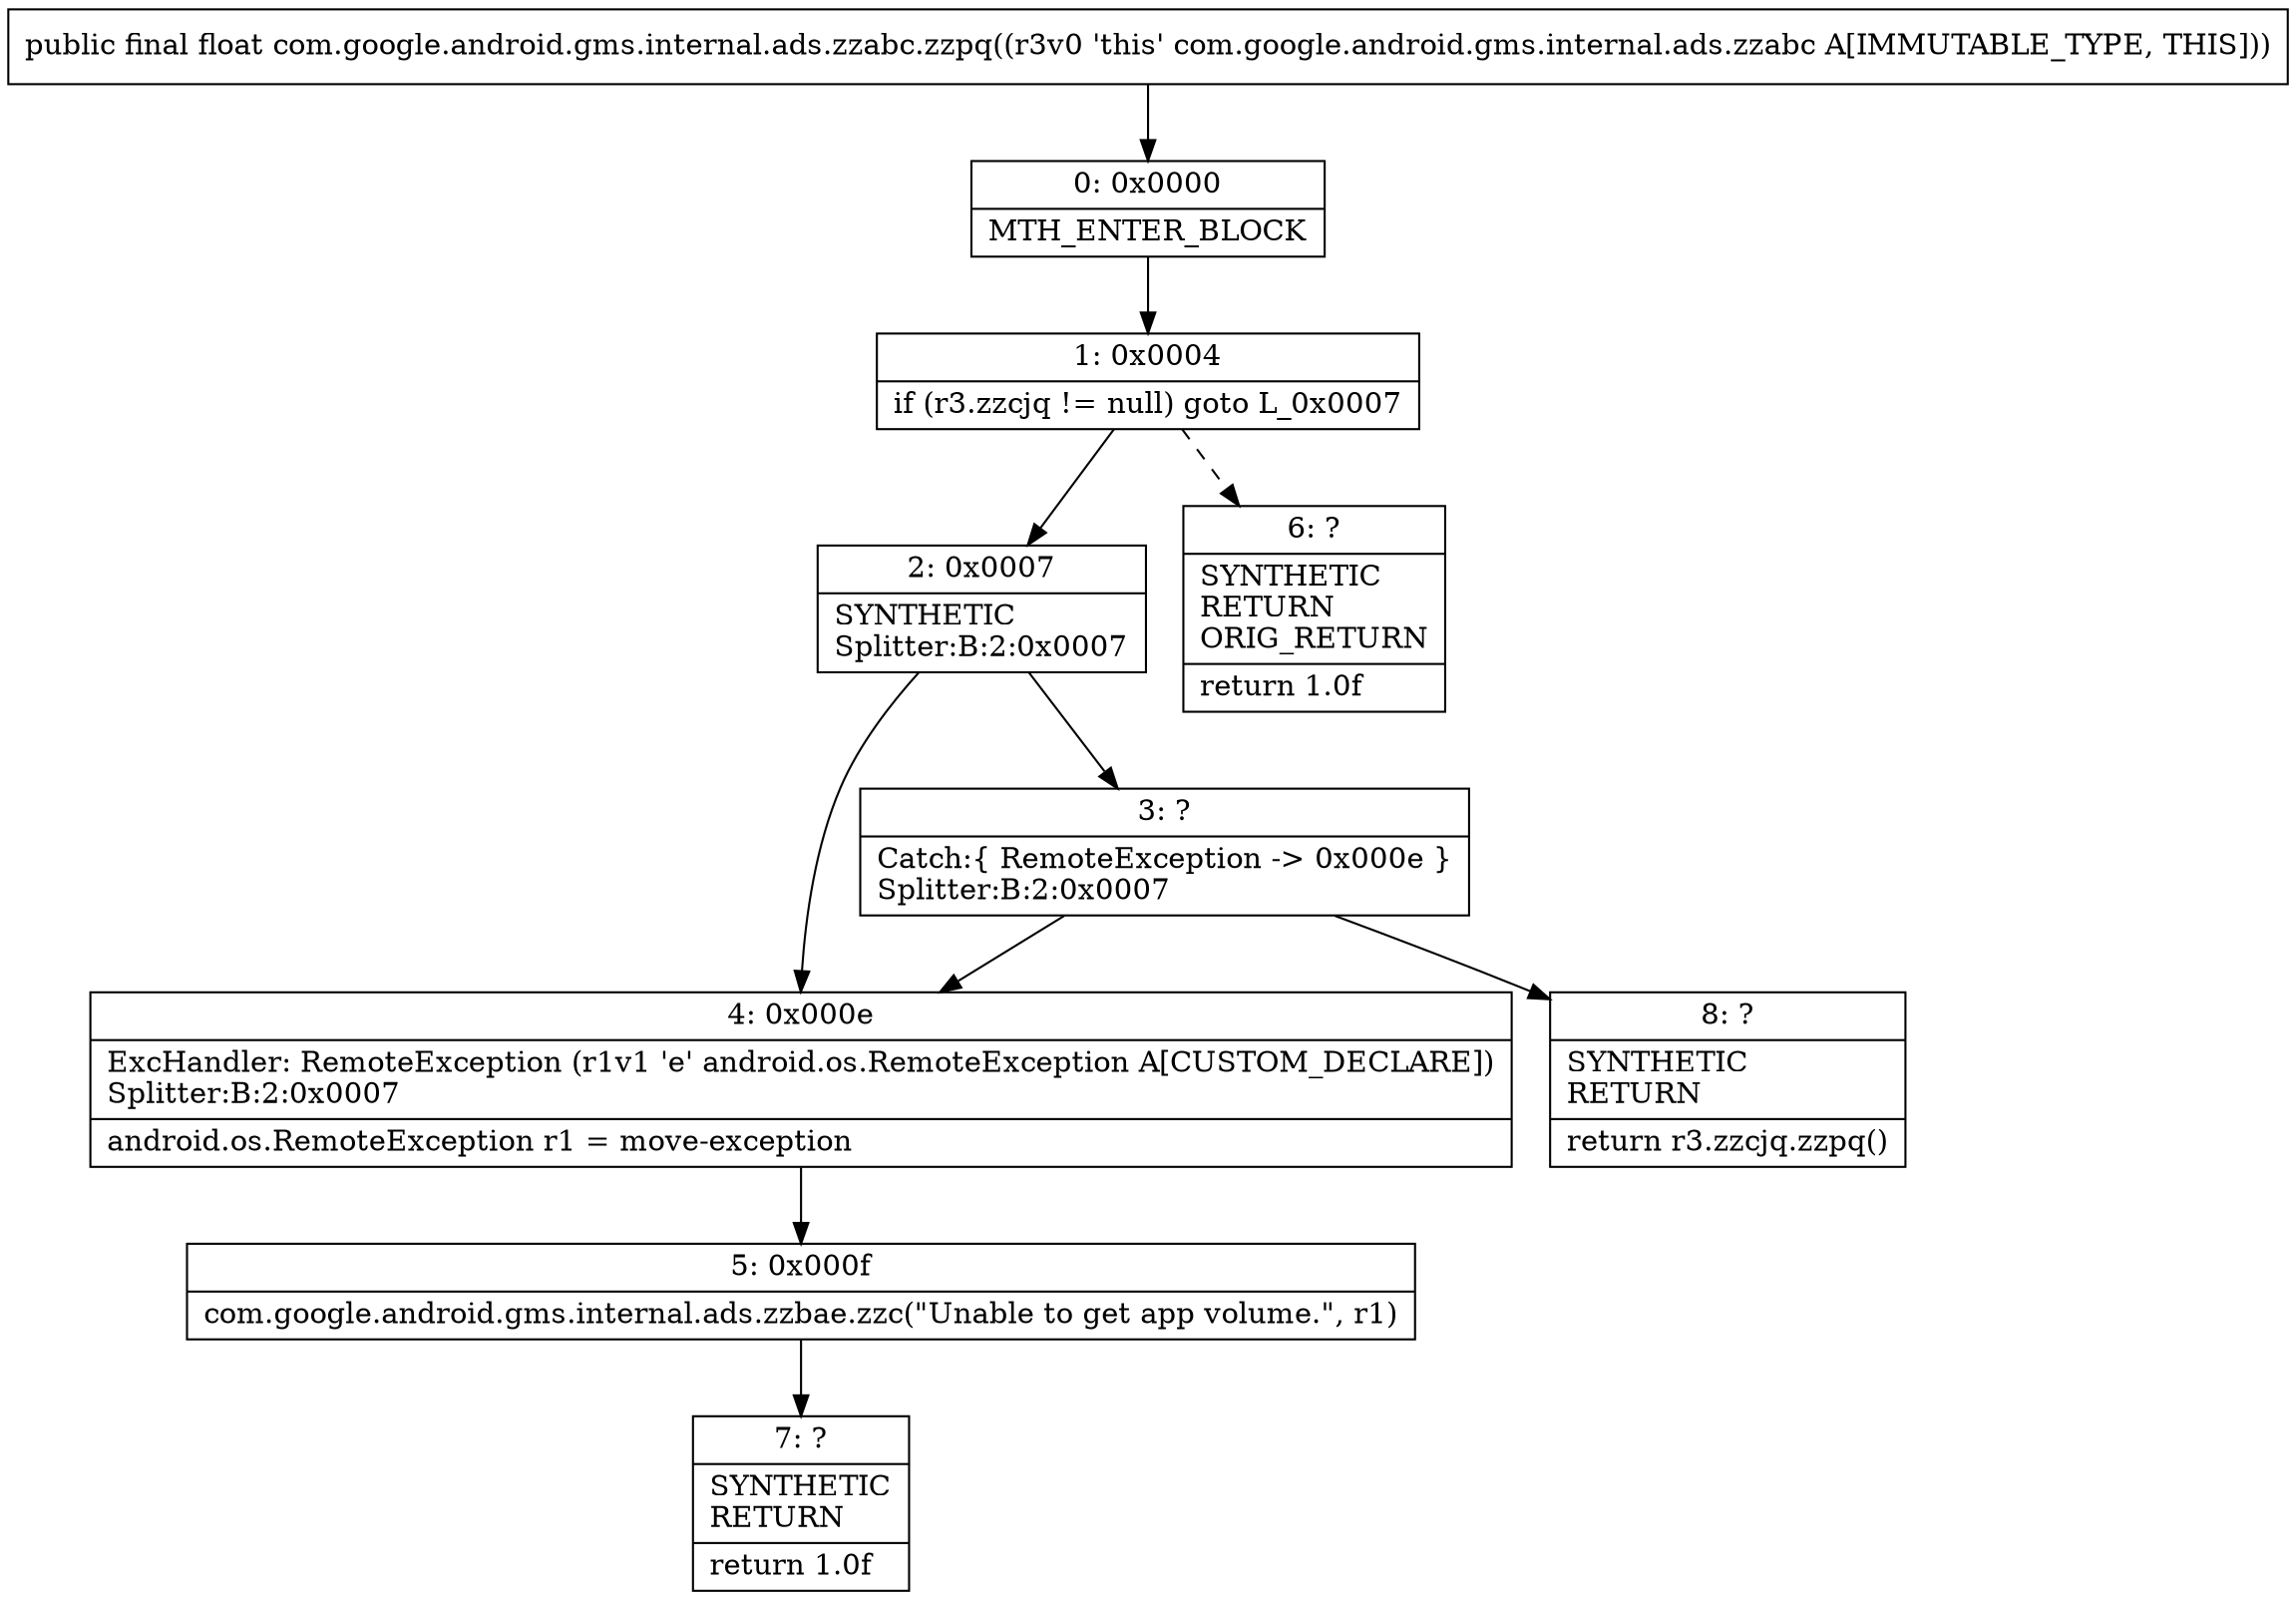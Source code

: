 digraph "CFG forcom.google.android.gms.internal.ads.zzabc.zzpq()F" {
Node_0 [shape=record,label="{0\:\ 0x0000|MTH_ENTER_BLOCK\l}"];
Node_1 [shape=record,label="{1\:\ 0x0004|if (r3.zzcjq != null) goto L_0x0007\l}"];
Node_2 [shape=record,label="{2\:\ 0x0007|SYNTHETIC\lSplitter:B:2:0x0007\l}"];
Node_3 [shape=record,label="{3\:\ ?|Catch:\{ RemoteException \-\> 0x000e \}\lSplitter:B:2:0x0007\l}"];
Node_4 [shape=record,label="{4\:\ 0x000e|ExcHandler: RemoteException (r1v1 'e' android.os.RemoteException A[CUSTOM_DECLARE])\lSplitter:B:2:0x0007\l|android.os.RemoteException r1 = move\-exception\l}"];
Node_5 [shape=record,label="{5\:\ 0x000f|com.google.android.gms.internal.ads.zzbae.zzc(\"Unable to get app volume.\", r1)\l}"];
Node_6 [shape=record,label="{6\:\ ?|SYNTHETIC\lRETURN\lORIG_RETURN\l|return 1.0f\l}"];
Node_7 [shape=record,label="{7\:\ ?|SYNTHETIC\lRETURN\l|return 1.0f\l}"];
Node_8 [shape=record,label="{8\:\ ?|SYNTHETIC\lRETURN\l|return r3.zzcjq.zzpq()\l}"];
MethodNode[shape=record,label="{public final float com.google.android.gms.internal.ads.zzabc.zzpq((r3v0 'this' com.google.android.gms.internal.ads.zzabc A[IMMUTABLE_TYPE, THIS])) }"];
MethodNode -> Node_0;
Node_0 -> Node_1;
Node_1 -> Node_2;
Node_1 -> Node_6[style=dashed];
Node_2 -> Node_3;
Node_2 -> Node_4;
Node_3 -> Node_4;
Node_3 -> Node_8;
Node_4 -> Node_5;
Node_5 -> Node_7;
}

